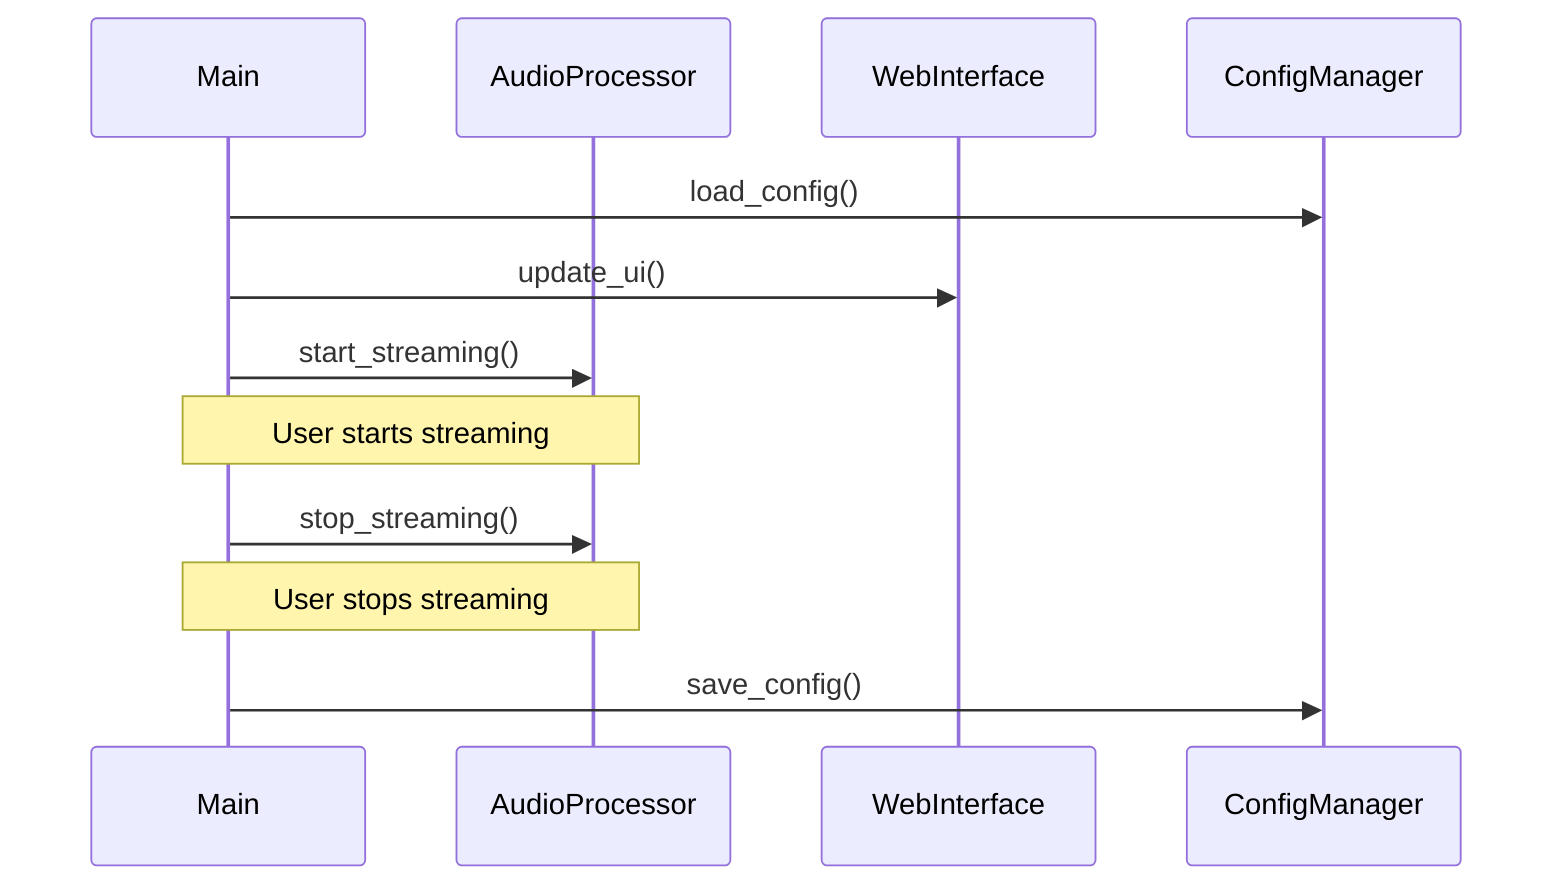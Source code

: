 sequenceDiagram
    participant M as Main
    participant A as AudioProcessor
    participant W as WebInterface
    participant C as ConfigManager
    M->>C: load_config()
    M->>W: update_ui()
    M->>A: start_streaming()
    Note over M,A: User starts streaming
    M->>A: stop_streaming()
    Note over M,A: User stops streaming
    M->>C: save_config()